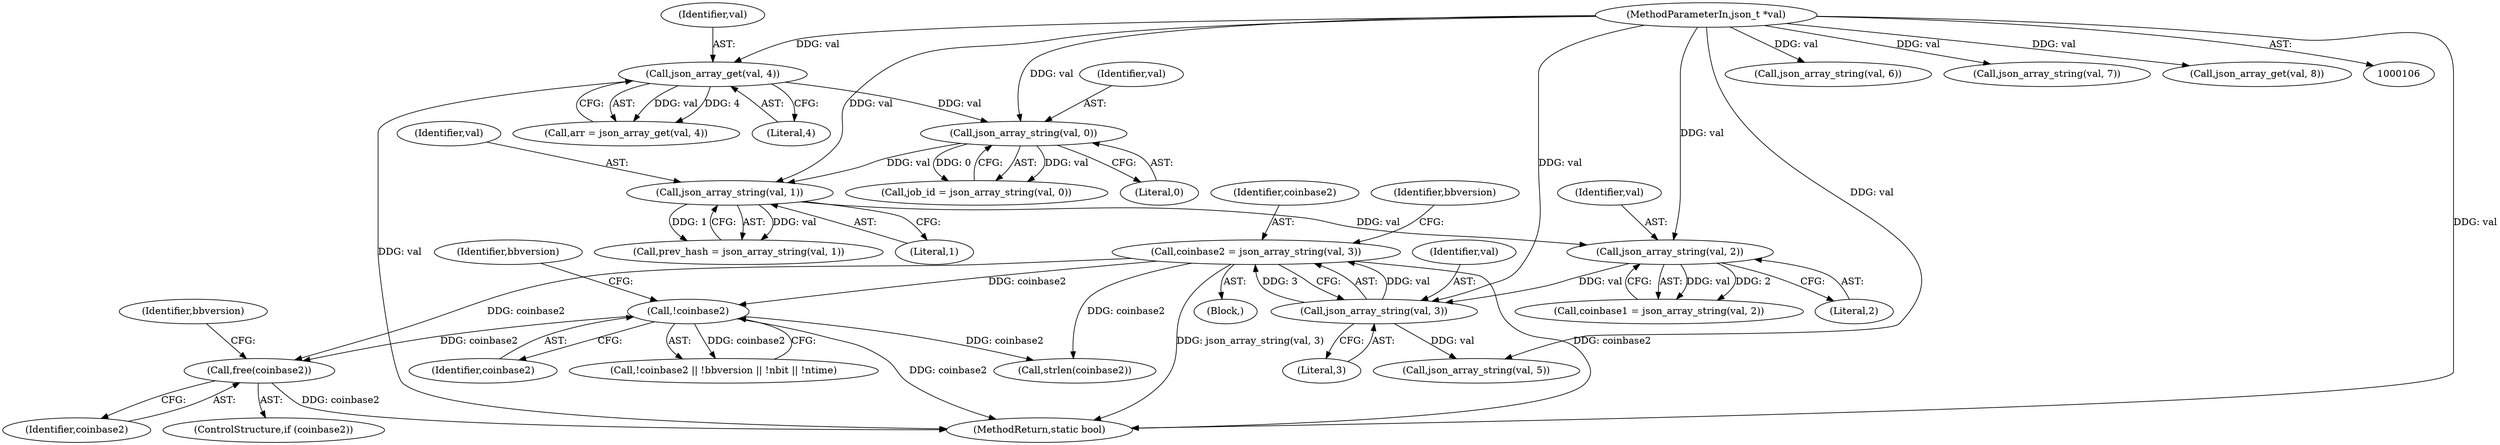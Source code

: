 digraph "0_sgminer_910c36089940e81fb85c65b8e63dcd2fac71470c@API" {
"1000225" [label="(Call,free(coinbase2))"];
"1000163" [label="(Call,coinbase2 = json_array_string(val, 3))"];
"1000165" [label="(Call,json_array_string(val, 3))"];
"1000160" [label="(Call,json_array_string(val, 2))"];
"1000155" [label="(Call,json_array_string(val, 1))"];
"1000150" [label="(Call,json_array_string(val, 0))"];
"1000133" [label="(Call,json_array_get(val, 4))"];
"1000108" [label="(MethodParameterIn,json_t *val)"];
"1000200" [label="(Call,!coinbase2)"];
"1000135" [label="(Literal,4)"];
"1000201" [label="(Identifier,coinbase2)"];
"1000148" [label="(Call,job_id = json_array_string(val, 0))"];
"1000228" [label="(Identifier,bbversion)"];
"1000175" [label="(Call,json_array_string(val, 6))"];
"1000163" [label="(Call,coinbase2 = json_array_string(val, 3))"];
"1000109" [label="(Block,)"];
"1000155" [label="(Call,json_array_string(val, 1))"];
"1000169" [label="(Identifier,bbversion)"];
"1000298" [label="(Call,strlen(coinbase2))"];
"1000226" [label="(Identifier,coinbase2)"];
"1000108" [label="(MethodParameterIn,json_t *val)"];
"1000166" [label="(Identifier,val)"];
"1000170" [label="(Call,json_array_string(val, 5))"];
"1000225" [label="(Call,free(coinbase2))"];
"1000152" [label="(Literal,0)"];
"1000162" [label="(Literal,2)"];
"1000200" [label="(Call,!coinbase2)"];
"1000180" [label="(Call,json_array_string(val, 7))"];
"1000161" [label="(Identifier,val)"];
"1000151" [label="(Identifier,val)"];
"1000186" [label="(Call,json_array_get(val, 8))"];
"1000131" [label="(Call,arr = json_array_get(val, 4))"];
"1000153" [label="(Call,prev_hash = json_array_string(val, 1))"];
"1000204" [label="(Identifier,bbversion)"];
"1000150" [label="(Call,json_array_string(val, 0))"];
"1000160" [label="(Call,json_array_string(val, 2))"];
"1000164" [label="(Identifier,coinbase2)"];
"1000165" [label="(Call,json_array_string(val, 3))"];
"1000199" [label="(Call,!coinbase2 || !bbversion || !nbit || !ntime)"];
"1000156" [label="(Identifier,val)"];
"1000158" [label="(Call,coinbase1 = json_array_string(val, 2))"];
"1000133" [label="(Call,json_array_get(val, 4))"];
"1000759" [label="(MethodReturn,static bool)"];
"1000223" [label="(ControlStructure,if (coinbase2))"];
"1000167" [label="(Literal,3)"];
"1000157" [label="(Literal,1)"];
"1000134" [label="(Identifier,val)"];
"1000225" -> "1000223"  [label="AST: "];
"1000225" -> "1000226"  [label="CFG: "];
"1000226" -> "1000225"  [label="AST: "];
"1000228" -> "1000225"  [label="CFG: "];
"1000225" -> "1000759"  [label="DDG: coinbase2"];
"1000163" -> "1000225"  [label="DDG: coinbase2"];
"1000200" -> "1000225"  [label="DDG: coinbase2"];
"1000163" -> "1000109"  [label="AST: "];
"1000163" -> "1000165"  [label="CFG: "];
"1000164" -> "1000163"  [label="AST: "];
"1000165" -> "1000163"  [label="AST: "];
"1000169" -> "1000163"  [label="CFG: "];
"1000163" -> "1000759"  [label="DDG: coinbase2"];
"1000163" -> "1000759"  [label="DDG: json_array_string(val, 3)"];
"1000165" -> "1000163"  [label="DDG: val"];
"1000165" -> "1000163"  [label="DDG: 3"];
"1000163" -> "1000200"  [label="DDG: coinbase2"];
"1000163" -> "1000298"  [label="DDG: coinbase2"];
"1000165" -> "1000167"  [label="CFG: "];
"1000166" -> "1000165"  [label="AST: "];
"1000167" -> "1000165"  [label="AST: "];
"1000160" -> "1000165"  [label="DDG: val"];
"1000108" -> "1000165"  [label="DDG: val"];
"1000165" -> "1000170"  [label="DDG: val"];
"1000160" -> "1000158"  [label="AST: "];
"1000160" -> "1000162"  [label="CFG: "];
"1000161" -> "1000160"  [label="AST: "];
"1000162" -> "1000160"  [label="AST: "];
"1000158" -> "1000160"  [label="CFG: "];
"1000160" -> "1000158"  [label="DDG: val"];
"1000160" -> "1000158"  [label="DDG: 2"];
"1000155" -> "1000160"  [label="DDG: val"];
"1000108" -> "1000160"  [label="DDG: val"];
"1000155" -> "1000153"  [label="AST: "];
"1000155" -> "1000157"  [label="CFG: "];
"1000156" -> "1000155"  [label="AST: "];
"1000157" -> "1000155"  [label="AST: "];
"1000153" -> "1000155"  [label="CFG: "];
"1000155" -> "1000153"  [label="DDG: val"];
"1000155" -> "1000153"  [label="DDG: 1"];
"1000150" -> "1000155"  [label="DDG: val"];
"1000108" -> "1000155"  [label="DDG: val"];
"1000150" -> "1000148"  [label="AST: "];
"1000150" -> "1000152"  [label="CFG: "];
"1000151" -> "1000150"  [label="AST: "];
"1000152" -> "1000150"  [label="AST: "];
"1000148" -> "1000150"  [label="CFG: "];
"1000150" -> "1000148"  [label="DDG: val"];
"1000150" -> "1000148"  [label="DDG: 0"];
"1000133" -> "1000150"  [label="DDG: val"];
"1000108" -> "1000150"  [label="DDG: val"];
"1000133" -> "1000131"  [label="AST: "];
"1000133" -> "1000135"  [label="CFG: "];
"1000134" -> "1000133"  [label="AST: "];
"1000135" -> "1000133"  [label="AST: "];
"1000131" -> "1000133"  [label="CFG: "];
"1000133" -> "1000759"  [label="DDG: val"];
"1000133" -> "1000131"  [label="DDG: val"];
"1000133" -> "1000131"  [label="DDG: 4"];
"1000108" -> "1000133"  [label="DDG: val"];
"1000108" -> "1000106"  [label="AST: "];
"1000108" -> "1000759"  [label="DDG: val"];
"1000108" -> "1000170"  [label="DDG: val"];
"1000108" -> "1000175"  [label="DDG: val"];
"1000108" -> "1000180"  [label="DDG: val"];
"1000108" -> "1000186"  [label="DDG: val"];
"1000200" -> "1000199"  [label="AST: "];
"1000200" -> "1000201"  [label="CFG: "];
"1000201" -> "1000200"  [label="AST: "];
"1000204" -> "1000200"  [label="CFG: "];
"1000199" -> "1000200"  [label="CFG: "];
"1000200" -> "1000759"  [label="DDG: coinbase2"];
"1000200" -> "1000199"  [label="DDG: coinbase2"];
"1000200" -> "1000298"  [label="DDG: coinbase2"];
}
